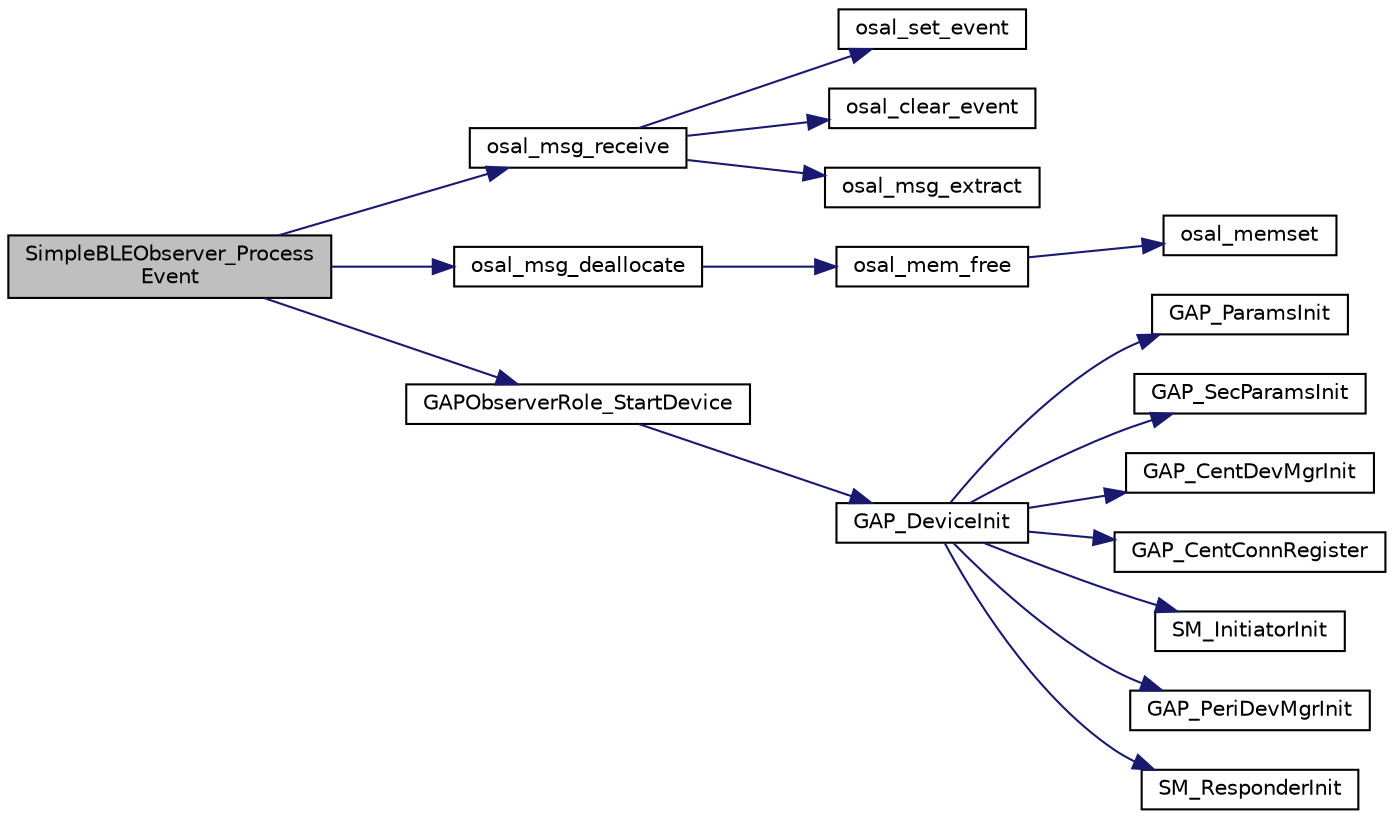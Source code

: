digraph "SimpleBLEObserver_ProcessEvent"
{
  edge [fontname="Helvetica",fontsize="10",labelfontname="Helvetica",labelfontsize="10"];
  node [fontname="Helvetica",fontsize="10",shape=record];
  rankdir="LR";
  Node1 [label="SimpleBLEObserver_Process\lEvent",height=0.2,width=0.4,color="black", fillcolor="grey75", style="filled" fontcolor="black"];
  Node1 -> Node2 [color="midnightblue",fontsize="10",style="solid",fontname="Helvetica"];
  Node2 [label="osal_msg_receive",height=0.2,width=0.4,color="black", fillcolor="white", style="filled",URL="$_o_s_a_l_8c.html#a34936edcc99cd896c28aa0f0b3a91313"];
  Node2 -> Node3 [color="midnightblue",fontsize="10",style="solid",fontname="Helvetica"];
  Node3 [label="osal_set_event",height=0.2,width=0.4,color="black", fillcolor="white", style="filled",URL="$_o_s_a_l_8c.html#a67e62da8a1085ffe8f6a06c88736666a"];
  Node2 -> Node4 [color="midnightblue",fontsize="10",style="solid",fontname="Helvetica"];
  Node4 [label="osal_clear_event",height=0.2,width=0.4,color="black", fillcolor="white", style="filled",URL="$_o_s_a_l_8c.html#a5c6610c6d28ec216738ad85007becda7"];
  Node2 -> Node5 [color="midnightblue",fontsize="10",style="solid",fontname="Helvetica"];
  Node5 [label="osal_msg_extract",height=0.2,width=0.4,color="black", fillcolor="white", style="filled",URL="$_o_s_a_l_8c.html#a568bb70f04b8fba4a5e8764d56bca014"];
  Node1 -> Node6 [color="midnightblue",fontsize="10",style="solid",fontname="Helvetica"];
  Node6 [label="osal_msg_deallocate",height=0.2,width=0.4,color="black", fillcolor="white", style="filled",URL="$_o_s_a_l_8c.html#ae0cf82bd9ec6d0a064e3aba72478ccf1"];
  Node6 -> Node7 [color="midnightblue",fontsize="10",style="solid",fontname="Helvetica"];
  Node7 [label="osal_mem_free",height=0.2,width=0.4,color="black", fillcolor="white", style="filled",URL="$_o_s_a_l___memory_8c.html#a56201dc39c693c759d1ce0812b6b0eef"];
  Node7 -> Node8 [color="midnightblue",fontsize="10",style="solid",fontname="Helvetica"];
  Node8 [label="osal_memset",height=0.2,width=0.4,color="black", fillcolor="white", style="filled",URL="$_o_s_a_l_8c.html#a7a416b7daf0407f6a1b92b71fc12847e"];
  Node1 -> Node9 [color="midnightblue",fontsize="10",style="solid",fontname="Helvetica"];
  Node9 [label="GAPObserverRole_StartDevice",height=0.2,width=0.4,color="black", fillcolor="white", style="filled",URL="$group___o_b_s_e_r_v_e_r___p_r_o_f_i_l_e___a_p_i.html#ga0b34b690763fd5149d829a515945236c",tooltip="Start the device in Observer role. This function is typically called once during system startup..."];
  Node9 -> Node10 [color="midnightblue",fontsize="10",style="solid",fontname="Helvetica"];
  Node10 [label="GAP_DeviceInit",height=0.2,width=0.4,color="black", fillcolor="white", style="filled",URL="$group___g_a_p___a_p_i.html#ga729bcdb44b9ea7717cbfd55d25ba5194",tooltip="Called to setup the device. Call just once on initialization. "];
  Node10 -> Node11 [color="midnightblue",fontsize="10",style="solid",fontname="Helvetica"];
  Node11 [label="GAP_ParamsInit",height=0.2,width=0.4,color="black", fillcolor="white", style="filled",URL="$gap_8h.html#ab96580ab243315da0ec3708579f3ae28"];
  Node10 -> Node12 [color="midnightblue",fontsize="10",style="solid",fontname="Helvetica"];
  Node12 [label="GAP_SecParamsInit",height=0.2,width=0.4,color="black", fillcolor="white", style="filled",URL="$gap_8h.html#a926fd8f0e775e2816eb1e55af4f179eb"];
  Node10 -> Node13 [color="midnightblue",fontsize="10",style="solid",fontname="Helvetica"];
  Node13 [label="GAP_CentDevMgrInit",height=0.2,width=0.4,color="black", fillcolor="white", style="filled",URL="$gap_8h.html#ad1e803531e83f7a3e5fc25f63d852c65"];
  Node10 -> Node14 [color="midnightblue",fontsize="10",style="solid",fontname="Helvetica"];
  Node14 [label="GAP_CentConnRegister",height=0.2,width=0.4,color="black", fillcolor="white", style="filled",URL="$gap_8h.html#ac3e44c072a9938c34ab06b1c60b529fd"];
  Node10 -> Node15 [color="midnightblue",fontsize="10",style="solid",fontname="Helvetica"];
  Node15 [label="SM_InitiatorInit",height=0.2,width=0.4,color="black", fillcolor="white", style="filled",URL="$group___s_m___a_p_i.html#ga3ec7fc23a9db3e568d5884ba43042e66",tooltip="Initialize SM Initiator on a master device. "];
  Node10 -> Node16 [color="midnightblue",fontsize="10",style="solid",fontname="Helvetica"];
  Node16 [label="GAP_PeriDevMgrInit",height=0.2,width=0.4,color="black", fillcolor="white", style="filled",URL="$gap_8h.html#a2f198d86bf9c14a3ec5a2de9256315eb"];
  Node10 -> Node17 [color="midnightblue",fontsize="10",style="solid",fontname="Helvetica"];
  Node17 [label="SM_ResponderInit",height=0.2,width=0.4,color="black", fillcolor="white", style="filled",URL="$group___s_m___a_p_i.html#ga5de7fda0fb23c25371bf66f6e3ec8bc1",tooltip="Initialize SM Responder on a slave device. "];
}
